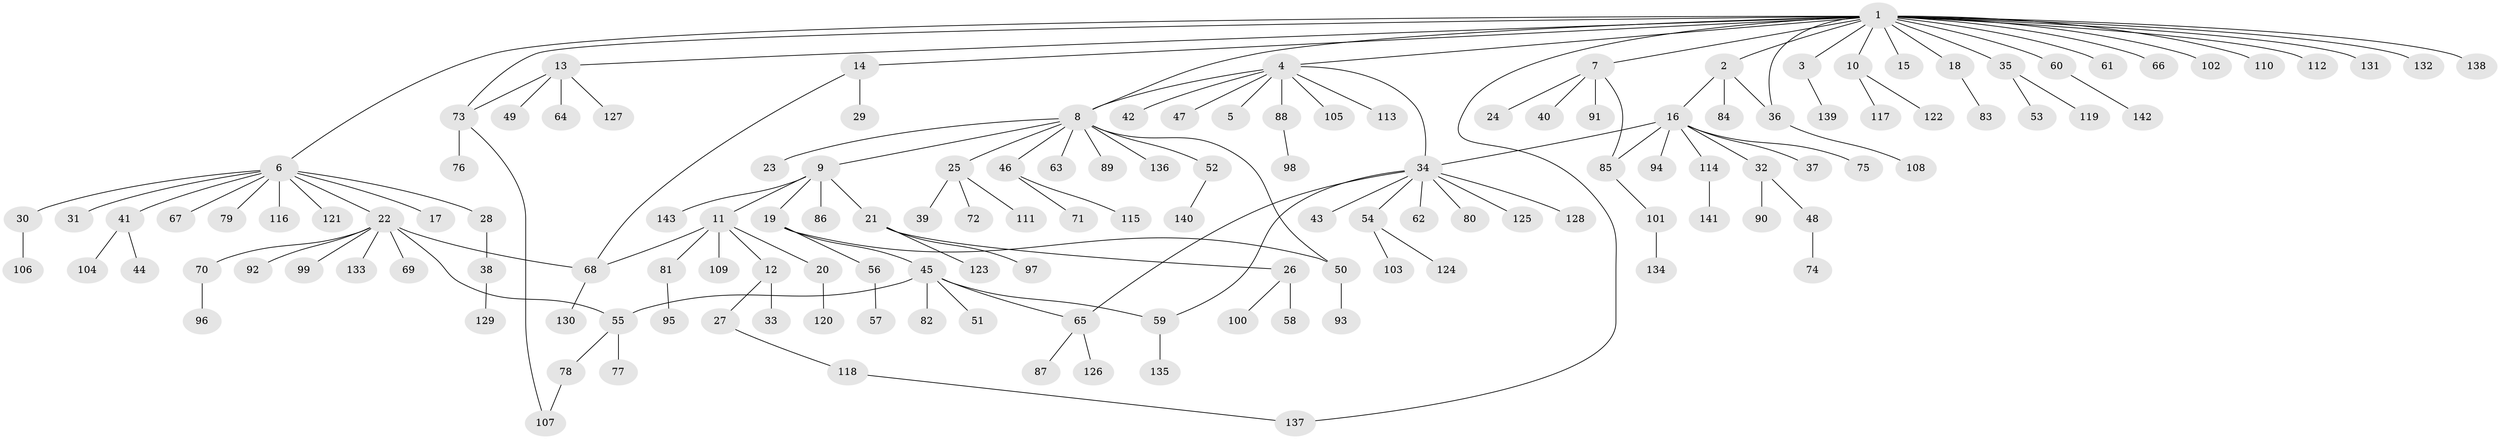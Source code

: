 // Generated by graph-tools (version 1.1) at 2025/26/03/09/25 03:26:08]
// undirected, 143 vertices, 155 edges
graph export_dot {
graph [start="1"]
  node [color=gray90,style=filled];
  1;
  2;
  3;
  4;
  5;
  6;
  7;
  8;
  9;
  10;
  11;
  12;
  13;
  14;
  15;
  16;
  17;
  18;
  19;
  20;
  21;
  22;
  23;
  24;
  25;
  26;
  27;
  28;
  29;
  30;
  31;
  32;
  33;
  34;
  35;
  36;
  37;
  38;
  39;
  40;
  41;
  42;
  43;
  44;
  45;
  46;
  47;
  48;
  49;
  50;
  51;
  52;
  53;
  54;
  55;
  56;
  57;
  58;
  59;
  60;
  61;
  62;
  63;
  64;
  65;
  66;
  67;
  68;
  69;
  70;
  71;
  72;
  73;
  74;
  75;
  76;
  77;
  78;
  79;
  80;
  81;
  82;
  83;
  84;
  85;
  86;
  87;
  88;
  89;
  90;
  91;
  92;
  93;
  94;
  95;
  96;
  97;
  98;
  99;
  100;
  101;
  102;
  103;
  104;
  105;
  106;
  107;
  108;
  109;
  110;
  111;
  112;
  113;
  114;
  115;
  116;
  117;
  118;
  119;
  120;
  121;
  122;
  123;
  124;
  125;
  126;
  127;
  128;
  129;
  130;
  131;
  132;
  133;
  134;
  135;
  136;
  137;
  138;
  139;
  140;
  141;
  142;
  143;
  1 -- 2;
  1 -- 3;
  1 -- 4;
  1 -- 6;
  1 -- 7;
  1 -- 8;
  1 -- 10;
  1 -- 13;
  1 -- 14;
  1 -- 15;
  1 -- 18;
  1 -- 35;
  1 -- 36;
  1 -- 60;
  1 -- 61;
  1 -- 66;
  1 -- 73;
  1 -- 102;
  1 -- 110;
  1 -- 112;
  1 -- 131;
  1 -- 132;
  1 -- 137;
  1 -- 138;
  2 -- 16;
  2 -- 36;
  2 -- 84;
  3 -- 139;
  4 -- 5;
  4 -- 8;
  4 -- 34;
  4 -- 42;
  4 -- 47;
  4 -- 88;
  4 -- 105;
  4 -- 113;
  6 -- 17;
  6 -- 22;
  6 -- 28;
  6 -- 30;
  6 -- 31;
  6 -- 41;
  6 -- 67;
  6 -- 79;
  6 -- 116;
  6 -- 121;
  7 -- 24;
  7 -- 40;
  7 -- 85;
  7 -- 91;
  8 -- 9;
  8 -- 23;
  8 -- 25;
  8 -- 46;
  8 -- 50;
  8 -- 52;
  8 -- 63;
  8 -- 89;
  8 -- 136;
  9 -- 11;
  9 -- 19;
  9 -- 21;
  9 -- 86;
  9 -- 143;
  10 -- 117;
  10 -- 122;
  11 -- 12;
  11 -- 20;
  11 -- 68;
  11 -- 81;
  11 -- 109;
  12 -- 27;
  12 -- 33;
  13 -- 49;
  13 -- 64;
  13 -- 73;
  13 -- 127;
  14 -- 29;
  14 -- 68;
  16 -- 32;
  16 -- 34;
  16 -- 37;
  16 -- 75;
  16 -- 85;
  16 -- 94;
  16 -- 114;
  18 -- 83;
  19 -- 45;
  19 -- 50;
  19 -- 56;
  20 -- 120;
  21 -- 26;
  21 -- 97;
  21 -- 123;
  22 -- 55;
  22 -- 68;
  22 -- 69;
  22 -- 70;
  22 -- 92;
  22 -- 99;
  22 -- 133;
  25 -- 39;
  25 -- 72;
  25 -- 111;
  26 -- 58;
  26 -- 100;
  27 -- 118;
  28 -- 38;
  30 -- 106;
  32 -- 48;
  32 -- 90;
  34 -- 43;
  34 -- 54;
  34 -- 59;
  34 -- 62;
  34 -- 65;
  34 -- 80;
  34 -- 125;
  34 -- 128;
  35 -- 53;
  35 -- 119;
  36 -- 108;
  38 -- 129;
  41 -- 44;
  41 -- 104;
  45 -- 51;
  45 -- 55;
  45 -- 59;
  45 -- 65;
  45 -- 82;
  46 -- 71;
  46 -- 115;
  48 -- 74;
  50 -- 93;
  52 -- 140;
  54 -- 103;
  54 -- 124;
  55 -- 77;
  55 -- 78;
  56 -- 57;
  59 -- 135;
  60 -- 142;
  65 -- 87;
  65 -- 126;
  68 -- 130;
  70 -- 96;
  73 -- 76;
  73 -- 107;
  78 -- 107;
  81 -- 95;
  85 -- 101;
  88 -- 98;
  101 -- 134;
  114 -- 141;
  118 -- 137;
}
